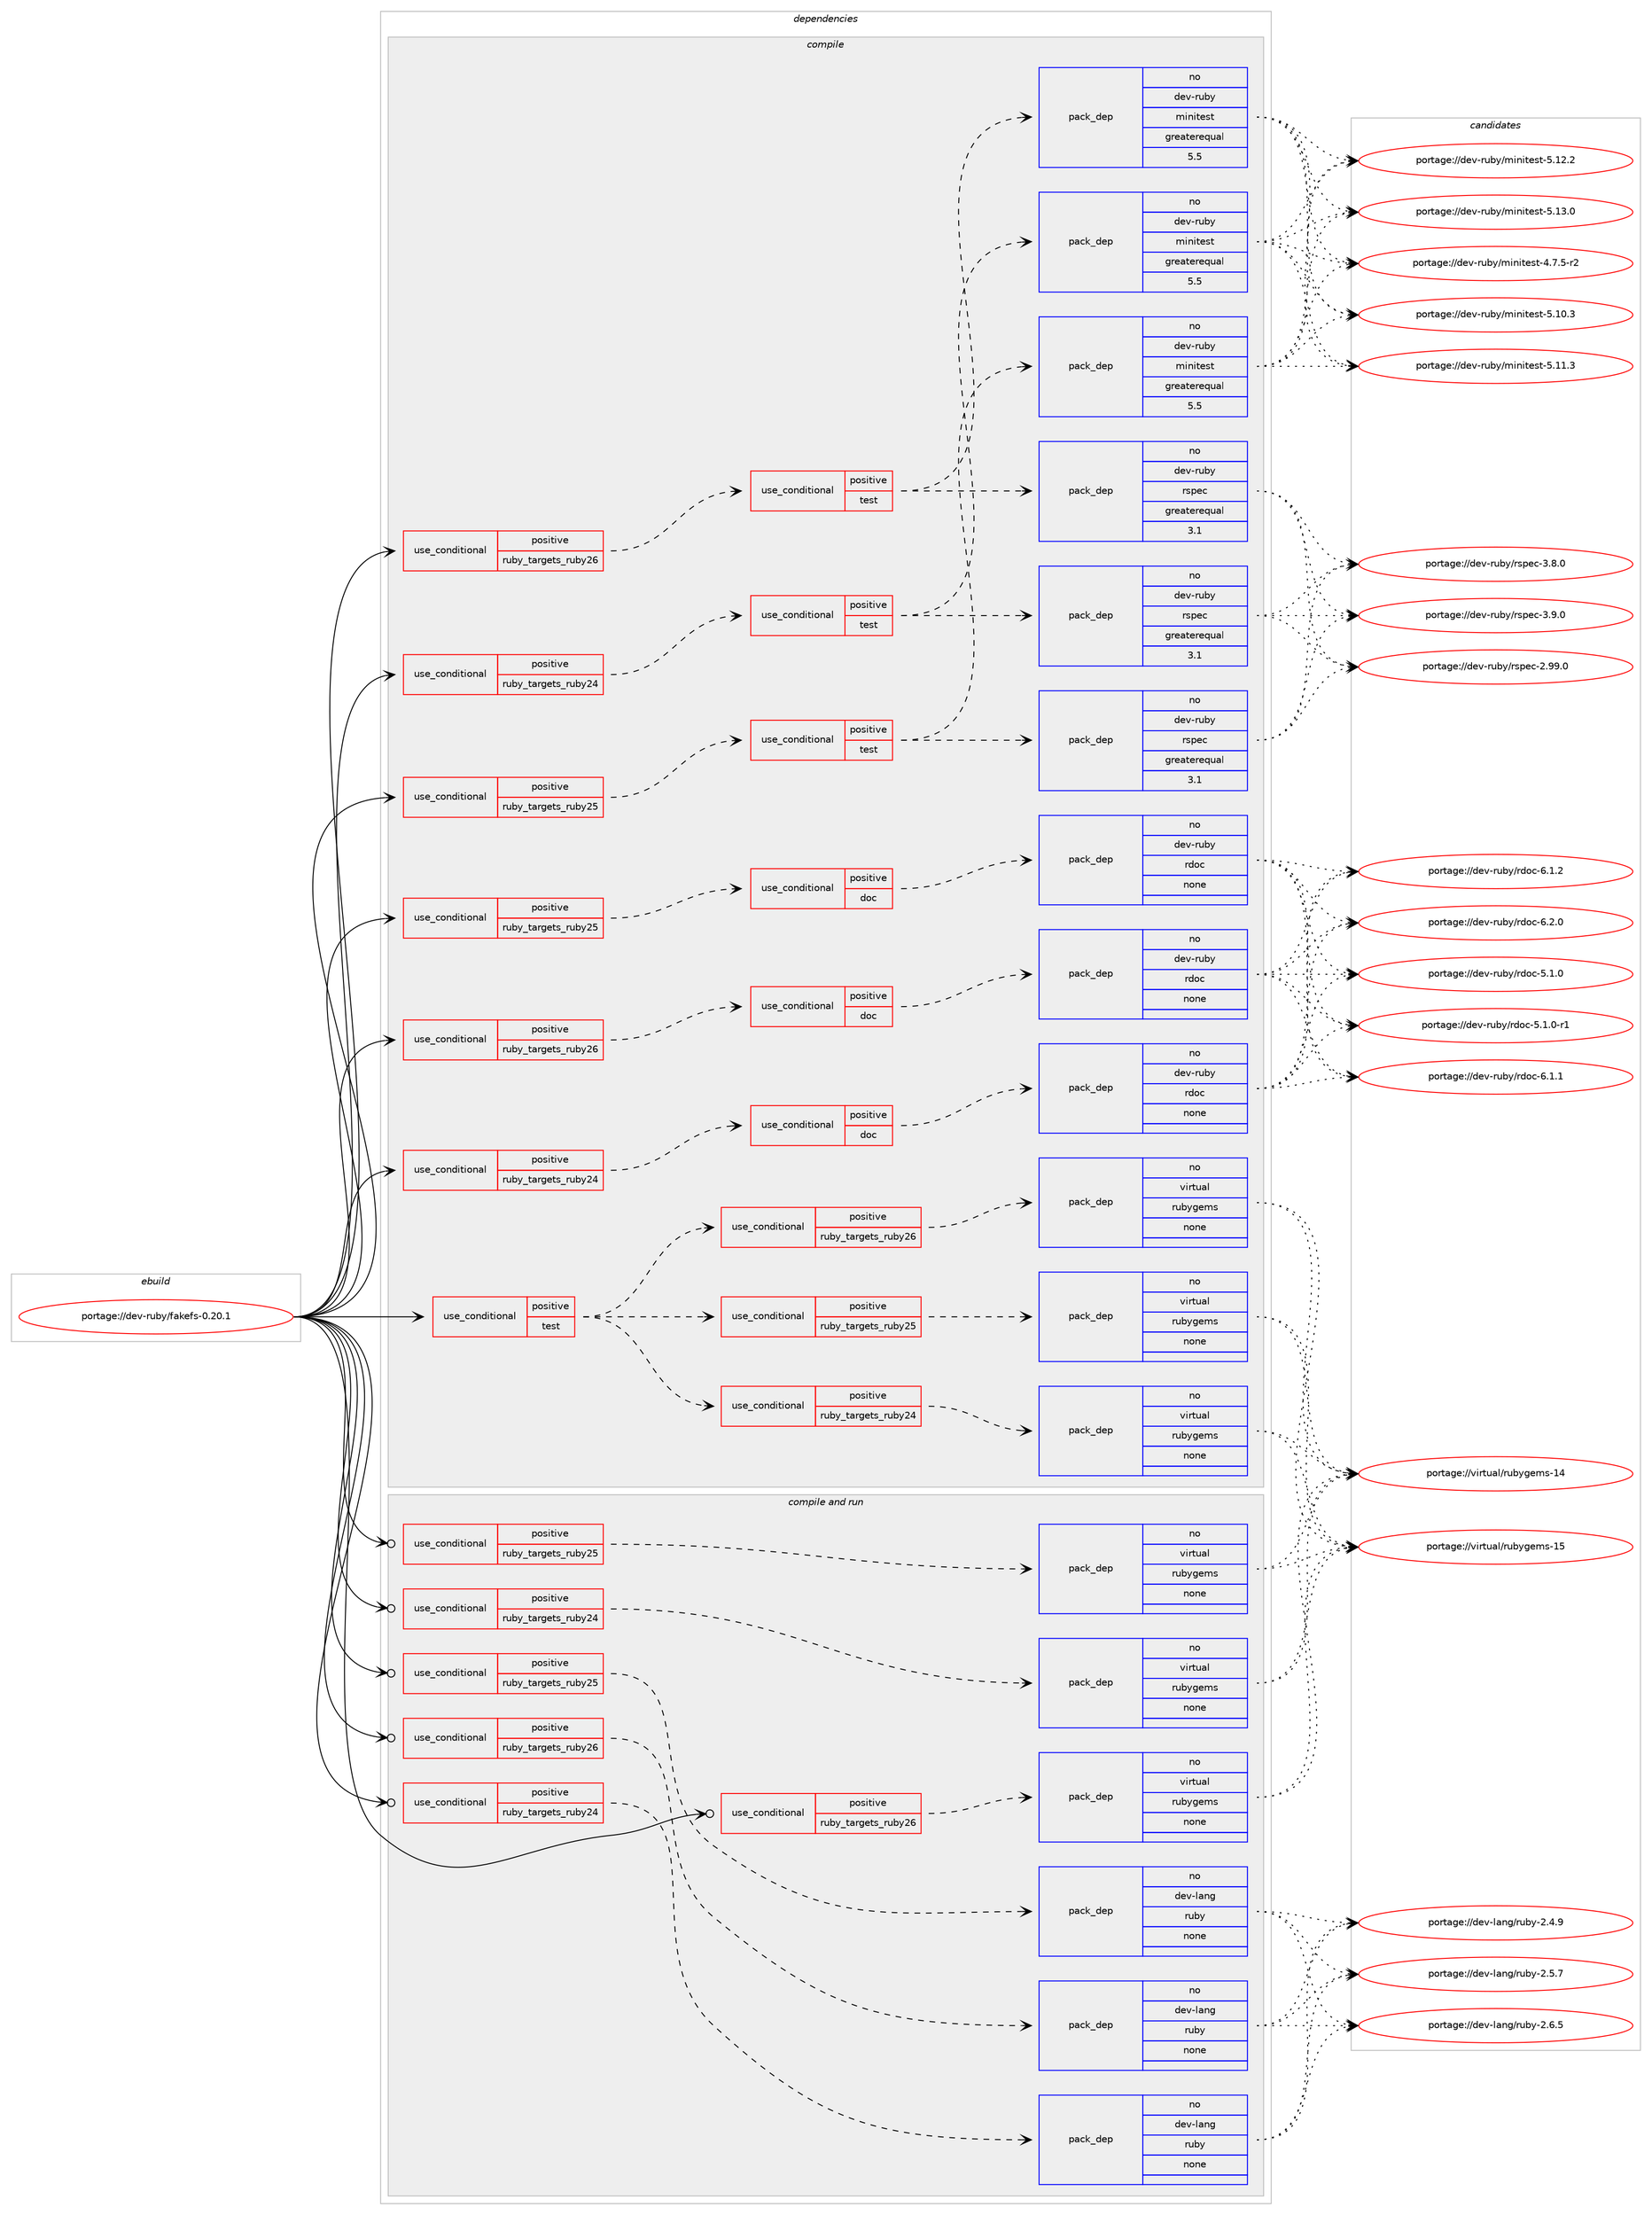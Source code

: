 digraph prolog {

# *************
# Graph options
# *************

newrank=true;
concentrate=true;
compound=true;
graph [rankdir=LR,fontname=Helvetica,fontsize=10,ranksep=1.5];#, ranksep=2.5, nodesep=0.2];
edge  [arrowhead=vee];
node  [fontname=Helvetica,fontsize=10];

# **********
# The ebuild
# **********

subgraph cluster_leftcol {
color=gray;
rank=same;
label=<<i>ebuild</i>>;
id [label="portage://dev-ruby/fakefs-0.20.1", color=red, width=4, href="../dev-ruby/fakefs-0.20.1.svg"];
}

# ****************
# The dependencies
# ****************

subgraph cluster_midcol {
color=gray;
label=<<i>dependencies</i>>;
subgraph cluster_compile {
fillcolor="#eeeeee";
style=filled;
label=<<i>compile</i>>;
subgraph cond51784 {
dependency220342 [label=<<TABLE BORDER="0" CELLBORDER="1" CELLSPACING="0" CELLPADDING="4"><TR><TD ROWSPAN="3" CELLPADDING="10">use_conditional</TD></TR><TR><TD>positive</TD></TR><TR><TD>ruby_targets_ruby24</TD></TR></TABLE>>, shape=none, color=red];
subgraph cond51785 {
dependency220343 [label=<<TABLE BORDER="0" CELLBORDER="1" CELLSPACING="0" CELLPADDING="4"><TR><TD ROWSPAN="3" CELLPADDING="10">use_conditional</TD></TR><TR><TD>positive</TD></TR><TR><TD>doc</TD></TR></TABLE>>, shape=none, color=red];
subgraph pack165076 {
dependency220344 [label=<<TABLE BORDER="0" CELLBORDER="1" CELLSPACING="0" CELLPADDING="4" WIDTH="220"><TR><TD ROWSPAN="6" CELLPADDING="30">pack_dep</TD></TR><TR><TD WIDTH="110">no</TD></TR><TR><TD>dev-ruby</TD></TR><TR><TD>rdoc</TD></TR><TR><TD>none</TD></TR><TR><TD></TD></TR></TABLE>>, shape=none, color=blue];
}
dependency220343:e -> dependency220344:w [weight=20,style="dashed",arrowhead="vee"];
}
dependency220342:e -> dependency220343:w [weight=20,style="dashed",arrowhead="vee"];
}
id:e -> dependency220342:w [weight=20,style="solid",arrowhead="vee"];
subgraph cond51786 {
dependency220345 [label=<<TABLE BORDER="0" CELLBORDER="1" CELLSPACING="0" CELLPADDING="4"><TR><TD ROWSPAN="3" CELLPADDING="10">use_conditional</TD></TR><TR><TD>positive</TD></TR><TR><TD>ruby_targets_ruby24</TD></TR></TABLE>>, shape=none, color=red];
subgraph cond51787 {
dependency220346 [label=<<TABLE BORDER="0" CELLBORDER="1" CELLSPACING="0" CELLPADDING="4"><TR><TD ROWSPAN="3" CELLPADDING="10">use_conditional</TD></TR><TR><TD>positive</TD></TR><TR><TD>test</TD></TR></TABLE>>, shape=none, color=red];
subgraph pack165077 {
dependency220347 [label=<<TABLE BORDER="0" CELLBORDER="1" CELLSPACING="0" CELLPADDING="4" WIDTH="220"><TR><TD ROWSPAN="6" CELLPADDING="30">pack_dep</TD></TR><TR><TD WIDTH="110">no</TD></TR><TR><TD>dev-ruby</TD></TR><TR><TD>rspec</TD></TR><TR><TD>greaterequal</TD></TR><TR><TD>3.1</TD></TR></TABLE>>, shape=none, color=blue];
}
dependency220346:e -> dependency220347:w [weight=20,style="dashed",arrowhead="vee"];
subgraph pack165078 {
dependency220348 [label=<<TABLE BORDER="0" CELLBORDER="1" CELLSPACING="0" CELLPADDING="4" WIDTH="220"><TR><TD ROWSPAN="6" CELLPADDING="30">pack_dep</TD></TR><TR><TD WIDTH="110">no</TD></TR><TR><TD>dev-ruby</TD></TR><TR><TD>minitest</TD></TR><TR><TD>greaterequal</TD></TR><TR><TD>5.5</TD></TR></TABLE>>, shape=none, color=blue];
}
dependency220346:e -> dependency220348:w [weight=20,style="dashed",arrowhead="vee"];
}
dependency220345:e -> dependency220346:w [weight=20,style="dashed",arrowhead="vee"];
}
id:e -> dependency220345:w [weight=20,style="solid",arrowhead="vee"];
subgraph cond51788 {
dependency220349 [label=<<TABLE BORDER="0" CELLBORDER="1" CELLSPACING="0" CELLPADDING="4"><TR><TD ROWSPAN="3" CELLPADDING="10">use_conditional</TD></TR><TR><TD>positive</TD></TR><TR><TD>ruby_targets_ruby25</TD></TR></TABLE>>, shape=none, color=red];
subgraph cond51789 {
dependency220350 [label=<<TABLE BORDER="0" CELLBORDER="1" CELLSPACING="0" CELLPADDING="4"><TR><TD ROWSPAN="3" CELLPADDING="10">use_conditional</TD></TR><TR><TD>positive</TD></TR><TR><TD>doc</TD></TR></TABLE>>, shape=none, color=red];
subgraph pack165079 {
dependency220351 [label=<<TABLE BORDER="0" CELLBORDER="1" CELLSPACING="0" CELLPADDING="4" WIDTH="220"><TR><TD ROWSPAN="6" CELLPADDING="30">pack_dep</TD></TR><TR><TD WIDTH="110">no</TD></TR><TR><TD>dev-ruby</TD></TR><TR><TD>rdoc</TD></TR><TR><TD>none</TD></TR><TR><TD></TD></TR></TABLE>>, shape=none, color=blue];
}
dependency220350:e -> dependency220351:w [weight=20,style="dashed",arrowhead="vee"];
}
dependency220349:e -> dependency220350:w [weight=20,style="dashed",arrowhead="vee"];
}
id:e -> dependency220349:w [weight=20,style="solid",arrowhead="vee"];
subgraph cond51790 {
dependency220352 [label=<<TABLE BORDER="0" CELLBORDER="1" CELLSPACING="0" CELLPADDING="4"><TR><TD ROWSPAN="3" CELLPADDING="10">use_conditional</TD></TR><TR><TD>positive</TD></TR><TR><TD>ruby_targets_ruby25</TD></TR></TABLE>>, shape=none, color=red];
subgraph cond51791 {
dependency220353 [label=<<TABLE BORDER="0" CELLBORDER="1" CELLSPACING="0" CELLPADDING="4"><TR><TD ROWSPAN="3" CELLPADDING="10">use_conditional</TD></TR><TR><TD>positive</TD></TR><TR><TD>test</TD></TR></TABLE>>, shape=none, color=red];
subgraph pack165080 {
dependency220354 [label=<<TABLE BORDER="0" CELLBORDER="1" CELLSPACING="0" CELLPADDING="4" WIDTH="220"><TR><TD ROWSPAN="6" CELLPADDING="30">pack_dep</TD></TR><TR><TD WIDTH="110">no</TD></TR><TR><TD>dev-ruby</TD></TR><TR><TD>rspec</TD></TR><TR><TD>greaterequal</TD></TR><TR><TD>3.1</TD></TR></TABLE>>, shape=none, color=blue];
}
dependency220353:e -> dependency220354:w [weight=20,style="dashed",arrowhead="vee"];
subgraph pack165081 {
dependency220355 [label=<<TABLE BORDER="0" CELLBORDER="1" CELLSPACING="0" CELLPADDING="4" WIDTH="220"><TR><TD ROWSPAN="6" CELLPADDING="30">pack_dep</TD></TR><TR><TD WIDTH="110">no</TD></TR><TR><TD>dev-ruby</TD></TR><TR><TD>minitest</TD></TR><TR><TD>greaterequal</TD></TR><TR><TD>5.5</TD></TR></TABLE>>, shape=none, color=blue];
}
dependency220353:e -> dependency220355:w [weight=20,style="dashed",arrowhead="vee"];
}
dependency220352:e -> dependency220353:w [weight=20,style="dashed",arrowhead="vee"];
}
id:e -> dependency220352:w [weight=20,style="solid",arrowhead="vee"];
subgraph cond51792 {
dependency220356 [label=<<TABLE BORDER="0" CELLBORDER="1" CELLSPACING="0" CELLPADDING="4"><TR><TD ROWSPAN="3" CELLPADDING="10">use_conditional</TD></TR><TR><TD>positive</TD></TR><TR><TD>ruby_targets_ruby26</TD></TR></TABLE>>, shape=none, color=red];
subgraph cond51793 {
dependency220357 [label=<<TABLE BORDER="0" CELLBORDER="1" CELLSPACING="0" CELLPADDING="4"><TR><TD ROWSPAN="3" CELLPADDING="10">use_conditional</TD></TR><TR><TD>positive</TD></TR><TR><TD>doc</TD></TR></TABLE>>, shape=none, color=red];
subgraph pack165082 {
dependency220358 [label=<<TABLE BORDER="0" CELLBORDER="1" CELLSPACING="0" CELLPADDING="4" WIDTH="220"><TR><TD ROWSPAN="6" CELLPADDING="30">pack_dep</TD></TR><TR><TD WIDTH="110">no</TD></TR><TR><TD>dev-ruby</TD></TR><TR><TD>rdoc</TD></TR><TR><TD>none</TD></TR><TR><TD></TD></TR></TABLE>>, shape=none, color=blue];
}
dependency220357:e -> dependency220358:w [weight=20,style="dashed",arrowhead="vee"];
}
dependency220356:e -> dependency220357:w [weight=20,style="dashed",arrowhead="vee"];
}
id:e -> dependency220356:w [weight=20,style="solid",arrowhead="vee"];
subgraph cond51794 {
dependency220359 [label=<<TABLE BORDER="0" CELLBORDER="1" CELLSPACING="0" CELLPADDING="4"><TR><TD ROWSPAN="3" CELLPADDING="10">use_conditional</TD></TR><TR><TD>positive</TD></TR><TR><TD>ruby_targets_ruby26</TD></TR></TABLE>>, shape=none, color=red];
subgraph cond51795 {
dependency220360 [label=<<TABLE BORDER="0" CELLBORDER="1" CELLSPACING="0" CELLPADDING="4"><TR><TD ROWSPAN="3" CELLPADDING="10">use_conditional</TD></TR><TR><TD>positive</TD></TR><TR><TD>test</TD></TR></TABLE>>, shape=none, color=red];
subgraph pack165083 {
dependency220361 [label=<<TABLE BORDER="0" CELLBORDER="1" CELLSPACING="0" CELLPADDING="4" WIDTH="220"><TR><TD ROWSPAN="6" CELLPADDING="30">pack_dep</TD></TR><TR><TD WIDTH="110">no</TD></TR><TR><TD>dev-ruby</TD></TR><TR><TD>rspec</TD></TR><TR><TD>greaterequal</TD></TR><TR><TD>3.1</TD></TR></TABLE>>, shape=none, color=blue];
}
dependency220360:e -> dependency220361:w [weight=20,style="dashed",arrowhead="vee"];
subgraph pack165084 {
dependency220362 [label=<<TABLE BORDER="0" CELLBORDER="1" CELLSPACING="0" CELLPADDING="4" WIDTH="220"><TR><TD ROWSPAN="6" CELLPADDING="30">pack_dep</TD></TR><TR><TD WIDTH="110">no</TD></TR><TR><TD>dev-ruby</TD></TR><TR><TD>minitest</TD></TR><TR><TD>greaterequal</TD></TR><TR><TD>5.5</TD></TR></TABLE>>, shape=none, color=blue];
}
dependency220360:e -> dependency220362:w [weight=20,style="dashed",arrowhead="vee"];
}
dependency220359:e -> dependency220360:w [weight=20,style="dashed",arrowhead="vee"];
}
id:e -> dependency220359:w [weight=20,style="solid",arrowhead="vee"];
subgraph cond51796 {
dependency220363 [label=<<TABLE BORDER="0" CELLBORDER="1" CELLSPACING="0" CELLPADDING="4"><TR><TD ROWSPAN="3" CELLPADDING="10">use_conditional</TD></TR><TR><TD>positive</TD></TR><TR><TD>test</TD></TR></TABLE>>, shape=none, color=red];
subgraph cond51797 {
dependency220364 [label=<<TABLE BORDER="0" CELLBORDER="1" CELLSPACING="0" CELLPADDING="4"><TR><TD ROWSPAN="3" CELLPADDING="10">use_conditional</TD></TR><TR><TD>positive</TD></TR><TR><TD>ruby_targets_ruby24</TD></TR></TABLE>>, shape=none, color=red];
subgraph pack165085 {
dependency220365 [label=<<TABLE BORDER="0" CELLBORDER="1" CELLSPACING="0" CELLPADDING="4" WIDTH="220"><TR><TD ROWSPAN="6" CELLPADDING="30">pack_dep</TD></TR><TR><TD WIDTH="110">no</TD></TR><TR><TD>virtual</TD></TR><TR><TD>rubygems</TD></TR><TR><TD>none</TD></TR><TR><TD></TD></TR></TABLE>>, shape=none, color=blue];
}
dependency220364:e -> dependency220365:w [weight=20,style="dashed",arrowhead="vee"];
}
dependency220363:e -> dependency220364:w [weight=20,style="dashed",arrowhead="vee"];
subgraph cond51798 {
dependency220366 [label=<<TABLE BORDER="0" CELLBORDER="1" CELLSPACING="0" CELLPADDING="4"><TR><TD ROWSPAN="3" CELLPADDING="10">use_conditional</TD></TR><TR><TD>positive</TD></TR><TR><TD>ruby_targets_ruby25</TD></TR></TABLE>>, shape=none, color=red];
subgraph pack165086 {
dependency220367 [label=<<TABLE BORDER="0" CELLBORDER="1" CELLSPACING="0" CELLPADDING="4" WIDTH="220"><TR><TD ROWSPAN="6" CELLPADDING="30">pack_dep</TD></TR><TR><TD WIDTH="110">no</TD></TR><TR><TD>virtual</TD></TR><TR><TD>rubygems</TD></TR><TR><TD>none</TD></TR><TR><TD></TD></TR></TABLE>>, shape=none, color=blue];
}
dependency220366:e -> dependency220367:w [weight=20,style="dashed",arrowhead="vee"];
}
dependency220363:e -> dependency220366:w [weight=20,style="dashed",arrowhead="vee"];
subgraph cond51799 {
dependency220368 [label=<<TABLE BORDER="0" CELLBORDER="1" CELLSPACING="0" CELLPADDING="4"><TR><TD ROWSPAN="3" CELLPADDING="10">use_conditional</TD></TR><TR><TD>positive</TD></TR><TR><TD>ruby_targets_ruby26</TD></TR></TABLE>>, shape=none, color=red];
subgraph pack165087 {
dependency220369 [label=<<TABLE BORDER="0" CELLBORDER="1" CELLSPACING="0" CELLPADDING="4" WIDTH="220"><TR><TD ROWSPAN="6" CELLPADDING="30">pack_dep</TD></TR><TR><TD WIDTH="110">no</TD></TR><TR><TD>virtual</TD></TR><TR><TD>rubygems</TD></TR><TR><TD>none</TD></TR><TR><TD></TD></TR></TABLE>>, shape=none, color=blue];
}
dependency220368:e -> dependency220369:w [weight=20,style="dashed",arrowhead="vee"];
}
dependency220363:e -> dependency220368:w [weight=20,style="dashed",arrowhead="vee"];
}
id:e -> dependency220363:w [weight=20,style="solid",arrowhead="vee"];
}
subgraph cluster_compileandrun {
fillcolor="#eeeeee";
style=filled;
label=<<i>compile and run</i>>;
subgraph cond51800 {
dependency220370 [label=<<TABLE BORDER="0" CELLBORDER="1" CELLSPACING="0" CELLPADDING="4"><TR><TD ROWSPAN="3" CELLPADDING="10">use_conditional</TD></TR><TR><TD>positive</TD></TR><TR><TD>ruby_targets_ruby24</TD></TR></TABLE>>, shape=none, color=red];
subgraph pack165088 {
dependency220371 [label=<<TABLE BORDER="0" CELLBORDER="1" CELLSPACING="0" CELLPADDING="4" WIDTH="220"><TR><TD ROWSPAN="6" CELLPADDING="30">pack_dep</TD></TR><TR><TD WIDTH="110">no</TD></TR><TR><TD>dev-lang</TD></TR><TR><TD>ruby</TD></TR><TR><TD>none</TD></TR><TR><TD></TD></TR></TABLE>>, shape=none, color=blue];
}
dependency220370:e -> dependency220371:w [weight=20,style="dashed",arrowhead="vee"];
}
id:e -> dependency220370:w [weight=20,style="solid",arrowhead="odotvee"];
subgraph cond51801 {
dependency220372 [label=<<TABLE BORDER="0" CELLBORDER="1" CELLSPACING="0" CELLPADDING="4"><TR><TD ROWSPAN="3" CELLPADDING="10">use_conditional</TD></TR><TR><TD>positive</TD></TR><TR><TD>ruby_targets_ruby24</TD></TR></TABLE>>, shape=none, color=red];
subgraph pack165089 {
dependency220373 [label=<<TABLE BORDER="0" CELLBORDER="1" CELLSPACING="0" CELLPADDING="4" WIDTH="220"><TR><TD ROWSPAN="6" CELLPADDING="30">pack_dep</TD></TR><TR><TD WIDTH="110">no</TD></TR><TR><TD>virtual</TD></TR><TR><TD>rubygems</TD></TR><TR><TD>none</TD></TR><TR><TD></TD></TR></TABLE>>, shape=none, color=blue];
}
dependency220372:e -> dependency220373:w [weight=20,style="dashed",arrowhead="vee"];
}
id:e -> dependency220372:w [weight=20,style="solid",arrowhead="odotvee"];
subgraph cond51802 {
dependency220374 [label=<<TABLE BORDER="0" CELLBORDER="1" CELLSPACING="0" CELLPADDING="4"><TR><TD ROWSPAN="3" CELLPADDING="10">use_conditional</TD></TR><TR><TD>positive</TD></TR><TR><TD>ruby_targets_ruby25</TD></TR></TABLE>>, shape=none, color=red];
subgraph pack165090 {
dependency220375 [label=<<TABLE BORDER="0" CELLBORDER="1" CELLSPACING="0" CELLPADDING="4" WIDTH="220"><TR><TD ROWSPAN="6" CELLPADDING="30">pack_dep</TD></TR><TR><TD WIDTH="110">no</TD></TR><TR><TD>dev-lang</TD></TR><TR><TD>ruby</TD></TR><TR><TD>none</TD></TR><TR><TD></TD></TR></TABLE>>, shape=none, color=blue];
}
dependency220374:e -> dependency220375:w [weight=20,style="dashed",arrowhead="vee"];
}
id:e -> dependency220374:w [weight=20,style="solid",arrowhead="odotvee"];
subgraph cond51803 {
dependency220376 [label=<<TABLE BORDER="0" CELLBORDER="1" CELLSPACING="0" CELLPADDING="4"><TR><TD ROWSPAN="3" CELLPADDING="10">use_conditional</TD></TR><TR><TD>positive</TD></TR><TR><TD>ruby_targets_ruby25</TD></TR></TABLE>>, shape=none, color=red];
subgraph pack165091 {
dependency220377 [label=<<TABLE BORDER="0" CELLBORDER="1" CELLSPACING="0" CELLPADDING="4" WIDTH="220"><TR><TD ROWSPAN="6" CELLPADDING="30">pack_dep</TD></TR><TR><TD WIDTH="110">no</TD></TR><TR><TD>virtual</TD></TR><TR><TD>rubygems</TD></TR><TR><TD>none</TD></TR><TR><TD></TD></TR></TABLE>>, shape=none, color=blue];
}
dependency220376:e -> dependency220377:w [weight=20,style="dashed",arrowhead="vee"];
}
id:e -> dependency220376:w [weight=20,style="solid",arrowhead="odotvee"];
subgraph cond51804 {
dependency220378 [label=<<TABLE BORDER="0" CELLBORDER="1" CELLSPACING="0" CELLPADDING="4"><TR><TD ROWSPAN="3" CELLPADDING="10">use_conditional</TD></TR><TR><TD>positive</TD></TR><TR><TD>ruby_targets_ruby26</TD></TR></TABLE>>, shape=none, color=red];
subgraph pack165092 {
dependency220379 [label=<<TABLE BORDER="0" CELLBORDER="1" CELLSPACING="0" CELLPADDING="4" WIDTH="220"><TR><TD ROWSPAN="6" CELLPADDING="30">pack_dep</TD></TR><TR><TD WIDTH="110">no</TD></TR><TR><TD>dev-lang</TD></TR><TR><TD>ruby</TD></TR><TR><TD>none</TD></TR><TR><TD></TD></TR></TABLE>>, shape=none, color=blue];
}
dependency220378:e -> dependency220379:w [weight=20,style="dashed",arrowhead="vee"];
}
id:e -> dependency220378:w [weight=20,style="solid",arrowhead="odotvee"];
subgraph cond51805 {
dependency220380 [label=<<TABLE BORDER="0" CELLBORDER="1" CELLSPACING="0" CELLPADDING="4"><TR><TD ROWSPAN="3" CELLPADDING="10">use_conditional</TD></TR><TR><TD>positive</TD></TR><TR><TD>ruby_targets_ruby26</TD></TR></TABLE>>, shape=none, color=red];
subgraph pack165093 {
dependency220381 [label=<<TABLE BORDER="0" CELLBORDER="1" CELLSPACING="0" CELLPADDING="4" WIDTH="220"><TR><TD ROWSPAN="6" CELLPADDING="30">pack_dep</TD></TR><TR><TD WIDTH="110">no</TD></TR><TR><TD>virtual</TD></TR><TR><TD>rubygems</TD></TR><TR><TD>none</TD></TR><TR><TD></TD></TR></TABLE>>, shape=none, color=blue];
}
dependency220380:e -> dependency220381:w [weight=20,style="dashed",arrowhead="vee"];
}
id:e -> dependency220380:w [weight=20,style="solid",arrowhead="odotvee"];
}
subgraph cluster_run {
fillcolor="#eeeeee";
style=filled;
label=<<i>run</i>>;
}
}

# **************
# The candidates
# **************

subgraph cluster_choices {
rank=same;
color=gray;
label=<<i>candidates</i>>;

subgraph choice165076 {
color=black;
nodesep=1;
choiceportage10010111845114117981214711410011199455346494648 [label="portage://dev-ruby/rdoc-5.1.0", color=red, width=4,href="../dev-ruby/rdoc-5.1.0.svg"];
choiceportage100101118451141179812147114100111994553464946484511449 [label="portage://dev-ruby/rdoc-5.1.0-r1", color=red, width=4,href="../dev-ruby/rdoc-5.1.0-r1.svg"];
choiceportage10010111845114117981214711410011199455446494649 [label="portage://dev-ruby/rdoc-6.1.1", color=red, width=4,href="../dev-ruby/rdoc-6.1.1.svg"];
choiceportage10010111845114117981214711410011199455446494650 [label="portage://dev-ruby/rdoc-6.1.2", color=red, width=4,href="../dev-ruby/rdoc-6.1.2.svg"];
choiceportage10010111845114117981214711410011199455446504648 [label="portage://dev-ruby/rdoc-6.2.0", color=red, width=4,href="../dev-ruby/rdoc-6.2.0.svg"];
dependency220344:e -> choiceportage10010111845114117981214711410011199455346494648:w [style=dotted,weight="100"];
dependency220344:e -> choiceportage100101118451141179812147114100111994553464946484511449:w [style=dotted,weight="100"];
dependency220344:e -> choiceportage10010111845114117981214711410011199455446494649:w [style=dotted,weight="100"];
dependency220344:e -> choiceportage10010111845114117981214711410011199455446494650:w [style=dotted,weight="100"];
dependency220344:e -> choiceportage10010111845114117981214711410011199455446504648:w [style=dotted,weight="100"];
}
subgraph choice165077 {
color=black;
nodesep=1;
choiceportage1001011184511411798121471141151121019945504657574648 [label="portage://dev-ruby/rspec-2.99.0", color=red, width=4,href="../dev-ruby/rspec-2.99.0.svg"];
choiceportage10010111845114117981214711411511210199455146564648 [label="portage://dev-ruby/rspec-3.8.0", color=red, width=4,href="../dev-ruby/rspec-3.8.0.svg"];
choiceportage10010111845114117981214711411511210199455146574648 [label="portage://dev-ruby/rspec-3.9.0", color=red, width=4,href="../dev-ruby/rspec-3.9.0.svg"];
dependency220347:e -> choiceportage1001011184511411798121471141151121019945504657574648:w [style=dotted,weight="100"];
dependency220347:e -> choiceportage10010111845114117981214711411511210199455146564648:w [style=dotted,weight="100"];
dependency220347:e -> choiceportage10010111845114117981214711411511210199455146574648:w [style=dotted,weight="100"];
}
subgraph choice165078 {
color=black;
nodesep=1;
choiceportage1001011184511411798121471091051101051161011151164552465546534511450 [label="portage://dev-ruby/minitest-4.7.5-r2", color=red, width=4,href="../dev-ruby/minitest-4.7.5-r2.svg"];
choiceportage10010111845114117981214710910511010511610111511645534649484651 [label="portage://dev-ruby/minitest-5.10.3", color=red, width=4,href="../dev-ruby/minitest-5.10.3.svg"];
choiceportage10010111845114117981214710910511010511610111511645534649494651 [label="portage://dev-ruby/minitest-5.11.3", color=red, width=4,href="../dev-ruby/minitest-5.11.3.svg"];
choiceportage10010111845114117981214710910511010511610111511645534649504650 [label="portage://dev-ruby/minitest-5.12.2", color=red, width=4,href="../dev-ruby/minitest-5.12.2.svg"];
choiceportage10010111845114117981214710910511010511610111511645534649514648 [label="portage://dev-ruby/minitest-5.13.0", color=red, width=4,href="../dev-ruby/minitest-5.13.0.svg"];
dependency220348:e -> choiceportage1001011184511411798121471091051101051161011151164552465546534511450:w [style=dotted,weight="100"];
dependency220348:e -> choiceportage10010111845114117981214710910511010511610111511645534649484651:w [style=dotted,weight="100"];
dependency220348:e -> choiceportage10010111845114117981214710910511010511610111511645534649494651:w [style=dotted,weight="100"];
dependency220348:e -> choiceportage10010111845114117981214710910511010511610111511645534649504650:w [style=dotted,weight="100"];
dependency220348:e -> choiceportage10010111845114117981214710910511010511610111511645534649514648:w [style=dotted,weight="100"];
}
subgraph choice165079 {
color=black;
nodesep=1;
choiceportage10010111845114117981214711410011199455346494648 [label="portage://dev-ruby/rdoc-5.1.0", color=red, width=4,href="../dev-ruby/rdoc-5.1.0.svg"];
choiceportage100101118451141179812147114100111994553464946484511449 [label="portage://dev-ruby/rdoc-5.1.0-r1", color=red, width=4,href="../dev-ruby/rdoc-5.1.0-r1.svg"];
choiceportage10010111845114117981214711410011199455446494649 [label="portage://dev-ruby/rdoc-6.1.1", color=red, width=4,href="../dev-ruby/rdoc-6.1.1.svg"];
choiceportage10010111845114117981214711410011199455446494650 [label="portage://dev-ruby/rdoc-6.1.2", color=red, width=4,href="../dev-ruby/rdoc-6.1.2.svg"];
choiceportage10010111845114117981214711410011199455446504648 [label="portage://dev-ruby/rdoc-6.2.0", color=red, width=4,href="../dev-ruby/rdoc-6.2.0.svg"];
dependency220351:e -> choiceportage10010111845114117981214711410011199455346494648:w [style=dotted,weight="100"];
dependency220351:e -> choiceportage100101118451141179812147114100111994553464946484511449:w [style=dotted,weight="100"];
dependency220351:e -> choiceportage10010111845114117981214711410011199455446494649:w [style=dotted,weight="100"];
dependency220351:e -> choiceportage10010111845114117981214711410011199455446494650:w [style=dotted,weight="100"];
dependency220351:e -> choiceportage10010111845114117981214711410011199455446504648:w [style=dotted,weight="100"];
}
subgraph choice165080 {
color=black;
nodesep=1;
choiceportage1001011184511411798121471141151121019945504657574648 [label="portage://dev-ruby/rspec-2.99.0", color=red, width=4,href="../dev-ruby/rspec-2.99.0.svg"];
choiceportage10010111845114117981214711411511210199455146564648 [label="portage://dev-ruby/rspec-3.8.0", color=red, width=4,href="../dev-ruby/rspec-3.8.0.svg"];
choiceportage10010111845114117981214711411511210199455146574648 [label="portage://dev-ruby/rspec-3.9.0", color=red, width=4,href="../dev-ruby/rspec-3.9.0.svg"];
dependency220354:e -> choiceportage1001011184511411798121471141151121019945504657574648:w [style=dotted,weight="100"];
dependency220354:e -> choiceportage10010111845114117981214711411511210199455146564648:w [style=dotted,weight="100"];
dependency220354:e -> choiceportage10010111845114117981214711411511210199455146574648:w [style=dotted,weight="100"];
}
subgraph choice165081 {
color=black;
nodesep=1;
choiceportage1001011184511411798121471091051101051161011151164552465546534511450 [label="portage://dev-ruby/minitest-4.7.5-r2", color=red, width=4,href="../dev-ruby/minitest-4.7.5-r2.svg"];
choiceportage10010111845114117981214710910511010511610111511645534649484651 [label="portage://dev-ruby/minitest-5.10.3", color=red, width=4,href="../dev-ruby/minitest-5.10.3.svg"];
choiceportage10010111845114117981214710910511010511610111511645534649494651 [label="portage://dev-ruby/minitest-5.11.3", color=red, width=4,href="../dev-ruby/minitest-5.11.3.svg"];
choiceportage10010111845114117981214710910511010511610111511645534649504650 [label="portage://dev-ruby/minitest-5.12.2", color=red, width=4,href="../dev-ruby/minitest-5.12.2.svg"];
choiceportage10010111845114117981214710910511010511610111511645534649514648 [label="portage://dev-ruby/minitest-5.13.0", color=red, width=4,href="../dev-ruby/minitest-5.13.0.svg"];
dependency220355:e -> choiceportage1001011184511411798121471091051101051161011151164552465546534511450:w [style=dotted,weight="100"];
dependency220355:e -> choiceportage10010111845114117981214710910511010511610111511645534649484651:w [style=dotted,weight="100"];
dependency220355:e -> choiceportage10010111845114117981214710910511010511610111511645534649494651:w [style=dotted,weight="100"];
dependency220355:e -> choiceportage10010111845114117981214710910511010511610111511645534649504650:w [style=dotted,weight="100"];
dependency220355:e -> choiceportage10010111845114117981214710910511010511610111511645534649514648:w [style=dotted,weight="100"];
}
subgraph choice165082 {
color=black;
nodesep=1;
choiceportage10010111845114117981214711410011199455346494648 [label="portage://dev-ruby/rdoc-5.1.0", color=red, width=4,href="../dev-ruby/rdoc-5.1.0.svg"];
choiceportage100101118451141179812147114100111994553464946484511449 [label="portage://dev-ruby/rdoc-5.1.0-r1", color=red, width=4,href="../dev-ruby/rdoc-5.1.0-r1.svg"];
choiceportage10010111845114117981214711410011199455446494649 [label="portage://dev-ruby/rdoc-6.1.1", color=red, width=4,href="../dev-ruby/rdoc-6.1.1.svg"];
choiceportage10010111845114117981214711410011199455446494650 [label="portage://dev-ruby/rdoc-6.1.2", color=red, width=4,href="../dev-ruby/rdoc-6.1.2.svg"];
choiceportage10010111845114117981214711410011199455446504648 [label="portage://dev-ruby/rdoc-6.2.0", color=red, width=4,href="../dev-ruby/rdoc-6.2.0.svg"];
dependency220358:e -> choiceportage10010111845114117981214711410011199455346494648:w [style=dotted,weight="100"];
dependency220358:e -> choiceportage100101118451141179812147114100111994553464946484511449:w [style=dotted,weight="100"];
dependency220358:e -> choiceportage10010111845114117981214711410011199455446494649:w [style=dotted,weight="100"];
dependency220358:e -> choiceportage10010111845114117981214711410011199455446494650:w [style=dotted,weight="100"];
dependency220358:e -> choiceportage10010111845114117981214711410011199455446504648:w [style=dotted,weight="100"];
}
subgraph choice165083 {
color=black;
nodesep=1;
choiceportage1001011184511411798121471141151121019945504657574648 [label="portage://dev-ruby/rspec-2.99.0", color=red, width=4,href="../dev-ruby/rspec-2.99.0.svg"];
choiceportage10010111845114117981214711411511210199455146564648 [label="portage://dev-ruby/rspec-3.8.0", color=red, width=4,href="../dev-ruby/rspec-3.8.0.svg"];
choiceportage10010111845114117981214711411511210199455146574648 [label="portage://dev-ruby/rspec-3.9.0", color=red, width=4,href="../dev-ruby/rspec-3.9.0.svg"];
dependency220361:e -> choiceportage1001011184511411798121471141151121019945504657574648:w [style=dotted,weight="100"];
dependency220361:e -> choiceportage10010111845114117981214711411511210199455146564648:w [style=dotted,weight="100"];
dependency220361:e -> choiceportage10010111845114117981214711411511210199455146574648:w [style=dotted,weight="100"];
}
subgraph choice165084 {
color=black;
nodesep=1;
choiceportage1001011184511411798121471091051101051161011151164552465546534511450 [label="portage://dev-ruby/minitest-4.7.5-r2", color=red, width=4,href="../dev-ruby/minitest-4.7.5-r2.svg"];
choiceportage10010111845114117981214710910511010511610111511645534649484651 [label="portage://dev-ruby/minitest-5.10.3", color=red, width=4,href="../dev-ruby/minitest-5.10.3.svg"];
choiceportage10010111845114117981214710910511010511610111511645534649494651 [label="portage://dev-ruby/minitest-5.11.3", color=red, width=4,href="../dev-ruby/minitest-5.11.3.svg"];
choiceportage10010111845114117981214710910511010511610111511645534649504650 [label="portage://dev-ruby/minitest-5.12.2", color=red, width=4,href="../dev-ruby/minitest-5.12.2.svg"];
choiceportage10010111845114117981214710910511010511610111511645534649514648 [label="portage://dev-ruby/minitest-5.13.0", color=red, width=4,href="../dev-ruby/minitest-5.13.0.svg"];
dependency220362:e -> choiceportage1001011184511411798121471091051101051161011151164552465546534511450:w [style=dotted,weight="100"];
dependency220362:e -> choiceportage10010111845114117981214710910511010511610111511645534649484651:w [style=dotted,weight="100"];
dependency220362:e -> choiceportage10010111845114117981214710910511010511610111511645534649494651:w [style=dotted,weight="100"];
dependency220362:e -> choiceportage10010111845114117981214710910511010511610111511645534649504650:w [style=dotted,weight="100"];
dependency220362:e -> choiceportage10010111845114117981214710910511010511610111511645534649514648:w [style=dotted,weight="100"];
}
subgraph choice165085 {
color=black;
nodesep=1;
choiceportage118105114116117971084711411798121103101109115454952 [label="portage://virtual/rubygems-14", color=red, width=4,href="../virtual/rubygems-14.svg"];
choiceportage118105114116117971084711411798121103101109115454953 [label="portage://virtual/rubygems-15", color=red, width=4,href="../virtual/rubygems-15.svg"];
dependency220365:e -> choiceportage118105114116117971084711411798121103101109115454952:w [style=dotted,weight="100"];
dependency220365:e -> choiceportage118105114116117971084711411798121103101109115454953:w [style=dotted,weight="100"];
}
subgraph choice165086 {
color=black;
nodesep=1;
choiceportage118105114116117971084711411798121103101109115454952 [label="portage://virtual/rubygems-14", color=red, width=4,href="../virtual/rubygems-14.svg"];
choiceportage118105114116117971084711411798121103101109115454953 [label="portage://virtual/rubygems-15", color=red, width=4,href="../virtual/rubygems-15.svg"];
dependency220367:e -> choiceportage118105114116117971084711411798121103101109115454952:w [style=dotted,weight="100"];
dependency220367:e -> choiceportage118105114116117971084711411798121103101109115454953:w [style=dotted,weight="100"];
}
subgraph choice165087 {
color=black;
nodesep=1;
choiceportage118105114116117971084711411798121103101109115454952 [label="portage://virtual/rubygems-14", color=red, width=4,href="../virtual/rubygems-14.svg"];
choiceportage118105114116117971084711411798121103101109115454953 [label="portage://virtual/rubygems-15", color=red, width=4,href="../virtual/rubygems-15.svg"];
dependency220369:e -> choiceportage118105114116117971084711411798121103101109115454952:w [style=dotted,weight="100"];
dependency220369:e -> choiceportage118105114116117971084711411798121103101109115454953:w [style=dotted,weight="100"];
}
subgraph choice165088 {
color=black;
nodesep=1;
choiceportage10010111845108971101034711411798121455046524657 [label="portage://dev-lang/ruby-2.4.9", color=red, width=4,href="../dev-lang/ruby-2.4.9.svg"];
choiceportage10010111845108971101034711411798121455046534655 [label="portage://dev-lang/ruby-2.5.7", color=red, width=4,href="../dev-lang/ruby-2.5.7.svg"];
choiceportage10010111845108971101034711411798121455046544653 [label="portage://dev-lang/ruby-2.6.5", color=red, width=4,href="../dev-lang/ruby-2.6.5.svg"];
dependency220371:e -> choiceportage10010111845108971101034711411798121455046524657:w [style=dotted,weight="100"];
dependency220371:e -> choiceportage10010111845108971101034711411798121455046534655:w [style=dotted,weight="100"];
dependency220371:e -> choiceportage10010111845108971101034711411798121455046544653:w [style=dotted,weight="100"];
}
subgraph choice165089 {
color=black;
nodesep=1;
choiceportage118105114116117971084711411798121103101109115454952 [label="portage://virtual/rubygems-14", color=red, width=4,href="../virtual/rubygems-14.svg"];
choiceportage118105114116117971084711411798121103101109115454953 [label="portage://virtual/rubygems-15", color=red, width=4,href="../virtual/rubygems-15.svg"];
dependency220373:e -> choiceportage118105114116117971084711411798121103101109115454952:w [style=dotted,weight="100"];
dependency220373:e -> choiceportage118105114116117971084711411798121103101109115454953:w [style=dotted,weight="100"];
}
subgraph choice165090 {
color=black;
nodesep=1;
choiceportage10010111845108971101034711411798121455046524657 [label="portage://dev-lang/ruby-2.4.9", color=red, width=4,href="../dev-lang/ruby-2.4.9.svg"];
choiceportage10010111845108971101034711411798121455046534655 [label="portage://dev-lang/ruby-2.5.7", color=red, width=4,href="../dev-lang/ruby-2.5.7.svg"];
choiceportage10010111845108971101034711411798121455046544653 [label="portage://dev-lang/ruby-2.6.5", color=red, width=4,href="../dev-lang/ruby-2.6.5.svg"];
dependency220375:e -> choiceportage10010111845108971101034711411798121455046524657:w [style=dotted,weight="100"];
dependency220375:e -> choiceportage10010111845108971101034711411798121455046534655:w [style=dotted,weight="100"];
dependency220375:e -> choiceportage10010111845108971101034711411798121455046544653:w [style=dotted,weight="100"];
}
subgraph choice165091 {
color=black;
nodesep=1;
choiceportage118105114116117971084711411798121103101109115454952 [label="portage://virtual/rubygems-14", color=red, width=4,href="../virtual/rubygems-14.svg"];
choiceportage118105114116117971084711411798121103101109115454953 [label="portage://virtual/rubygems-15", color=red, width=4,href="../virtual/rubygems-15.svg"];
dependency220377:e -> choiceportage118105114116117971084711411798121103101109115454952:w [style=dotted,weight="100"];
dependency220377:e -> choiceportage118105114116117971084711411798121103101109115454953:w [style=dotted,weight="100"];
}
subgraph choice165092 {
color=black;
nodesep=1;
choiceportage10010111845108971101034711411798121455046524657 [label="portage://dev-lang/ruby-2.4.9", color=red, width=4,href="../dev-lang/ruby-2.4.9.svg"];
choiceportage10010111845108971101034711411798121455046534655 [label="portage://dev-lang/ruby-2.5.7", color=red, width=4,href="../dev-lang/ruby-2.5.7.svg"];
choiceportage10010111845108971101034711411798121455046544653 [label="portage://dev-lang/ruby-2.6.5", color=red, width=4,href="../dev-lang/ruby-2.6.5.svg"];
dependency220379:e -> choiceportage10010111845108971101034711411798121455046524657:w [style=dotted,weight="100"];
dependency220379:e -> choiceportage10010111845108971101034711411798121455046534655:w [style=dotted,weight="100"];
dependency220379:e -> choiceportage10010111845108971101034711411798121455046544653:w [style=dotted,weight="100"];
}
subgraph choice165093 {
color=black;
nodesep=1;
choiceportage118105114116117971084711411798121103101109115454952 [label="portage://virtual/rubygems-14", color=red, width=4,href="../virtual/rubygems-14.svg"];
choiceportage118105114116117971084711411798121103101109115454953 [label="portage://virtual/rubygems-15", color=red, width=4,href="../virtual/rubygems-15.svg"];
dependency220381:e -> choiceportage118105114116117971084711411798121103101109115454952:w [style=dotted,weight="100"];
dependency220381:e -> choiceportage118105114116117971084711411798121103101109115454953:w [style=dotted,weight="100"];
}
}

}
